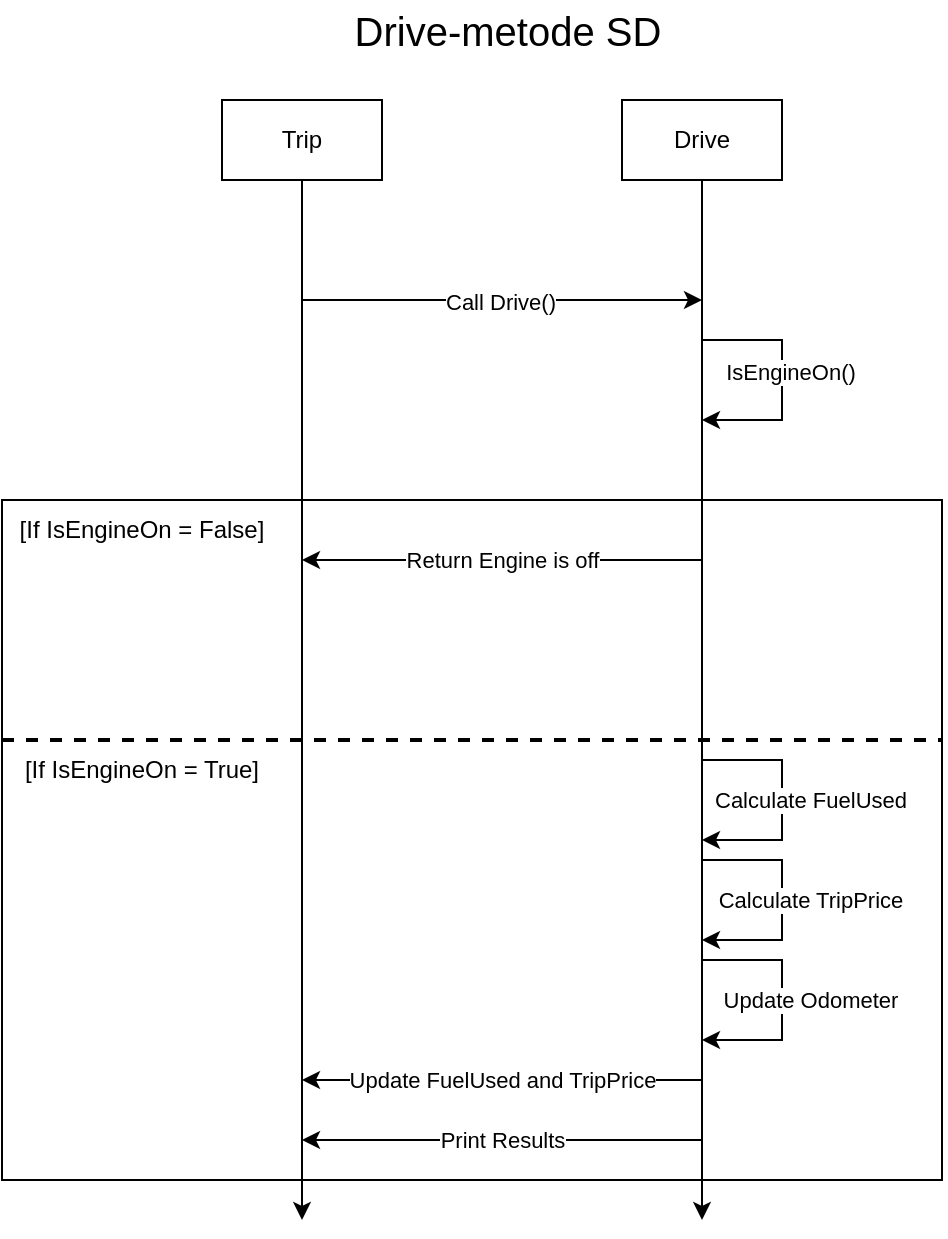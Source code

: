 <mxfile version="26.1.1">
  <diagram name="Side-1" id="AfbDna-gKEqFkzZNfmXs">
    <mxGraphModel dx="1434" dy="746" grid="1" gridSize="10" guides="1" tooltips="1" connect="1" arrows="1" fold="1" page="1" pageScale="1" pageWidth="827" pageHeight="1169" math="0" shadow="0">
      <root>
        <mxCell id="0" />
        <mxCell id="1" parent="0" />
        <mxCell id="jsqfIKf7-maHq2ds7gI3-12" value="" style="rounded=0;whiteSpace=wrap;html=1;" vertex="1" parent="1">
          <mxGeometry x="10" y="280" width="470" height="340" as="geometry" />
        </mxCell>
        <mxCell id="jsqfIKf7-maHq2ds7gI3-1" value="&lt;font style=&quot;font-size: 20px;&quot;&gt;Drive-metode SD&lt;/font&gt;" style="text;html=1;align=center;verticalAlign=middle;whiteSpace=wrap;rounded=0;" vertex="1" parent="1">
          <mxGeometry x="180" y="30" width="166" height="30" as="geometry" />
        </mxCell>
        <mxCell id="jsqfIKf7-maHq2ds7gI3-6" style="edgeStyle=orthogonalEdgeStyle;rounded=0;orthogonalLoop=1;jettySize=auto;html=1;exitX=0.5;exitY=1;exitDx=0;exitDy=0;" edge="1" parent="1" source="jsqfIKf7-maHq2ds7gI3-4">
          <mxGeometry relative="1" as="geometry">
            <mxPoint x="160" y="640" as="targetPoint" />
          </mxGeometry>
        </mxCell>
        <mxCell id="jsqfIKf7-maHq2ds7gI3-4" value="Trip" style="rounded=0;whiteSpace=wrap;html=1;" vertex="1" parent="1">
          <mxGeometry x="120" y="80" width="80" height="40" as="geometry" />
        </mxCell>
        <mxCell id="jsqfIKf7-maHq2ds7gI3-7" style="edgeStyle=orthogonalEdgeStyle;rounded=0;orthogonalLoop=1;jettySize=auto;html=1;exitX=0.5;exitY=1;exitDx=0;exitDy=0;" edge="1" parent="1" source="jsqfIKf7-maHq2ds7gI3-5">
          <mxGeometry relative="1" as="geometry">
            <mxPoint x="360" y="640" as="targetPoint" />
          </mxGeometry>
        </mxCell>
        <mxCell id="jsqfIKf7-maHq2ds7gI3-5" value="Drive" style="rounded=0;whiteSpace=wrap;html=1;" vertex="1" parent="1">
          <mxGeometry x="320" y="80" width="80" height="40" as="geometry" />
        </mxCell>
        <mxCell id="jsqfIKf7-maHq2ds7gI3-8" value="" style="endArrow=classic;html=1;rounded=0;" edge="1" parent="1">
          <mxGeometry width="50" height="50" relative="1" as="geometry">
            <mxPoint x="160" y="180" as="sourcePoint" />
            <mxPoint x="360" y="180" as="targetPoint" />
          </mxGeometry>
        </mxCell>
        <mxCell id="jsqfIKf7-maHq2ds7gI3-9" value="Call Drive()" style="edgeLabel;html=1;align=center;verticalAlign=middle;resizable=0;points=[];" vertex="1" connectable="0" parent="jsqfIKf7-maHq2ds7gI3-8">
          <mxGeometry x="-0.01" y="-1" relative="1" as="geometry">
            <mxPoint as="offset" />
          </mxGeometry>
        </mxCell>
        <mxCell id="jsqfIKf7-maHq2ds7gI3-10" value="" style="endArrow=classic;html=1;rounded=0;" edge="1" parent="1">
          <mxGeometry width="50" height="50" relative="1" as="geometry">
            <mxPoint x="360" y="200" as="sourcePoint" />
            <mxPoint x="360" y="240" as="targetPoint" />
            <Array as="points">
              <mxPoint x="400" y="200" />
              <mxPoint x="400" y="240" />
            </Array>
          </mxGeometry>
        </mxCell>
        <mxCell id="jsqfIKf7-maHq2ds7gI3-11" value="IsEngineOn()" style="edgeLabel;html=1;align=center;verticalAlign=middle;resizable=0;points=[];" vertex="1" connectable="0" parent="jsqfIKf7-maHq2ds7gI3-10">
          <mxGeometry x="-0.067" y="4" relative="1" as="geometry">
            <mxPoint as="offset" />
          </mxGeometry>
        </mxCell>
        <mxCell id="jsqfIKf7-maHq2ds7gI3-14" style="rounded=0;orthogonalLoop=1;jettySize=auto;html=1;exitX=0;exitY=0.5;exitDx=0;exitDy=0;entryX=1;entryY=0.5;entryDx=0;entryDy=0;endArrow=none;startFill=0;dashed=1;endSize=6;strokeWidth=2;" edge="1" parent="1">
          <mxGeometry relative="1" as="geometry">
            <mxPoint x="10" y="400" as="sourcePoint" />
            <mxPoint x="480" y="400" as="targetPoint" />
          </mxGeometry>
        </mxCell>
        <mxCell id="jsqfIKf7-maHq2ds7gI3-15" value="[If IsEngineOn = False]" style="text;html=1;align=center;verticalAlign=middle;whiteSpace=wrap;rounded=0;" vertex="1" parent="1">
          <mxGeometry x="10" y="280" width="140" height="30" as="geometry" />
        </mxCell>
        <mxCell id="jsqfIKf7-maHq2ds7gI3-16" value="" style="endArrow=classic;html=1;rounded=0;" edge="1" parent="1">
          <mxGeometry width="50" height="50" relative="1" as="geometry">
            <mxPoint x="360" y="310" as="sourcePoint" />
            <mxPoint x="160" y="310" as="targetPoint" />
          </mxGeometry>
        </mxCell>
        <mxCell id="jsqfIKf7-maHq2ds7gI3-18" value="Return Engine is off" style="edgeLabel;html=1;align=center;verticalAlign=middle;resizable=0;points=[];" vertex="1" connectable="0" parent="jsqfIKf7-maHq2ds7gI3-16">
          <mxGeometry x="0.09" relative="1" as="geometry">
            <mxPoint x="9" as="offset" />
          </mxGeometry>
        </mxCell>
        <mxCell id="jsqfIKf7-maHq2ds7gI3-19" value="[If IsEngineOn = True]" style="text;html=1;align=center;verticalAlign=middle;whiteSpace=wrap;rounded=0;" vertex="1" parent="1">
          <mxGeometry x="10" y="400" width="140" height="30" as="geometry" />
        </mxCell>
        <mxCell id="jsqfIKf7-maHq2ds7gI3-20" value="" style="endArrow=classic;html=1;rounded=0;" edge="1" parent="1">
          <mxGeometry width="50" height="50" relative="1" as="geometry">
            <mxPoint x="360" y="410" as="sourcePoint" />
            <mxPoint x="360" y="450" as="targetPoint" />
            <Array as="points">
              <mxPoint x="400" y="410" />
              <mxPoint x="400" y="450" />
            </Array>
          </mxGeometry>
        </mxCell>
        <mxCell id="jsqfIKf7-maHq2ds7gI3-21" value="Calculate FuelUsed" style="edgeLabel;html=1;align=center;verticalAlign=middle;resizable=0;points=[];" vertex="1" connectable="0" parent="jsqfIKf7-maHq2ds7gI3-20">
          <mxGeometry x="-0.067" y="4" relative="1" as="geometry">
            <mxPoint x="10" y="4" as="offset" />
          </mxGeometry>
        </mxCell>
        <mxCell id="jsqfIKf7-maHq2ds7gI3-22" value="" style="endArrow=classic;html=1;rounded=0;" edge="1" parent="1">
          <mxGeometry width="50" height="50" relative="1" as="geometry">
            <mxPoint x="360" y="460" as="sourcePoint" />
            <mxPoint x="360" y="500" as="targetPoint" />
            <Array as="points">
              <mxPoint x="400" y="460" />
              <mxPoint x="400" y="500" />
            </Array>
          </mxGeometry>
        </mxCell>
        <mxCell id="jsqfIKf7-maHq2ds7gI3-23" value="Calculate TripPrice" style="edgeLabel;html=1;align=center;verticalAlign=middle;resizable=0;points=[];" vertex="1" connectable="0" parent="jsqfIKf7-maHq2ds7gI3-22">
          <mxGeometry x="-0.067" y="4" relative="1" as="geometry">
            <mxPoint x="10" y="4" as="offset" />
          </mxGeometry>
        </mxCell>
        <mxCell id="jsqfIKf7-maHq2ds7gI3-24" value="" style="endArrow=classic;html=1;rounded=0;" edge="1" parent="1">
          <mxGeometry width="50" height="50" relative="1" as="geometry">
            <mxPoint x="360" y="510" as="sourcePoint" />
            <mxPoint x="360" y="550" as="targetPoint" />
            <Array as="points">
              <mxPoint x="400" y="510" />
              <mxPoint x="400" y="550" />
            </Array>
          </mxGeometry>
        </mxCell>
        <mxCell id="jsqfIKf7-maHq2ds7gI3-25" value="Update Odometer" style="edgeLabel;html=1;align=center;verticalAlign=middle;resizable=0;points=[];" vertex="1" connectable="0" parent="jsqfIKf7-maHq2ds7gI3-24">
          <mxGeometry x="-0.067" y="4" relative="1" as="geometry">
            <mxPoint x="10" y="4" as="offset" />
          </mxGeometry>
        </mxCell>
        <mxCell id="jsqfIKf7-maHq2ds7gI3-26" value="" style="endArrow=classic;html=1;rounded=0;" edge="1" parent="1">
          <mxGeometry width="50" height="50" relative="1" as="geometry">
            <mxPoint x="360" y="570" as="sourcePoint" />
            <mxPoint x="160" y="570" as="targetPoint" />
          </mxGeometry>
        </mxCell>
        <mxCell id="jsqfIKf7-maHq2ds7gI3-27" value="Update FuelUsed and TripPrice" style="edgeLabel;html=1;align=center;verticalAlign=middle;resizable=0;points=[];" vertex="1" connectable="0" parent="jsqfIKf7-maHq2ds7gI3-26">
          <mxGeometry x="0.09" relative="1" as="geometry">
            <mxPoint x="9" as="offset" />
          </mxGeometry>
        </mxCell>
        <mxCell id="jsqfIKf7-maHq2ds7gI3-28" value="" style="endArrow=classic;html=1;rounded=0;" edge="1" parent="1">
          <mxGeometry width="50" height="50" relative="1" as="geometry">
            <mxPoint x="360" y="600" as="sourcePoint" />
            <mxPoint x="160" y="600" as="targetPoint" />
          </mxGeometry>
        </mxCell>
        <mxCell id="jsqfIKf7-maHq2ds7gI3-29" value="Print Results" style="edgeLabel;html=1;align=center;verticalAlign=middle;resizable=0;points=[];" vertex="1" connectable="0" parent="jsqfIKf7-maHq2ds7gI3-28">
          <mxGeometry x="0.09" relative="1" as="geometry">
            <mxPoint x="9" as="offset" />
          </mxGeometry>
        </mxCell>
      </root>
    </mxGraphModel>
  </diagram>
</mxfile>
